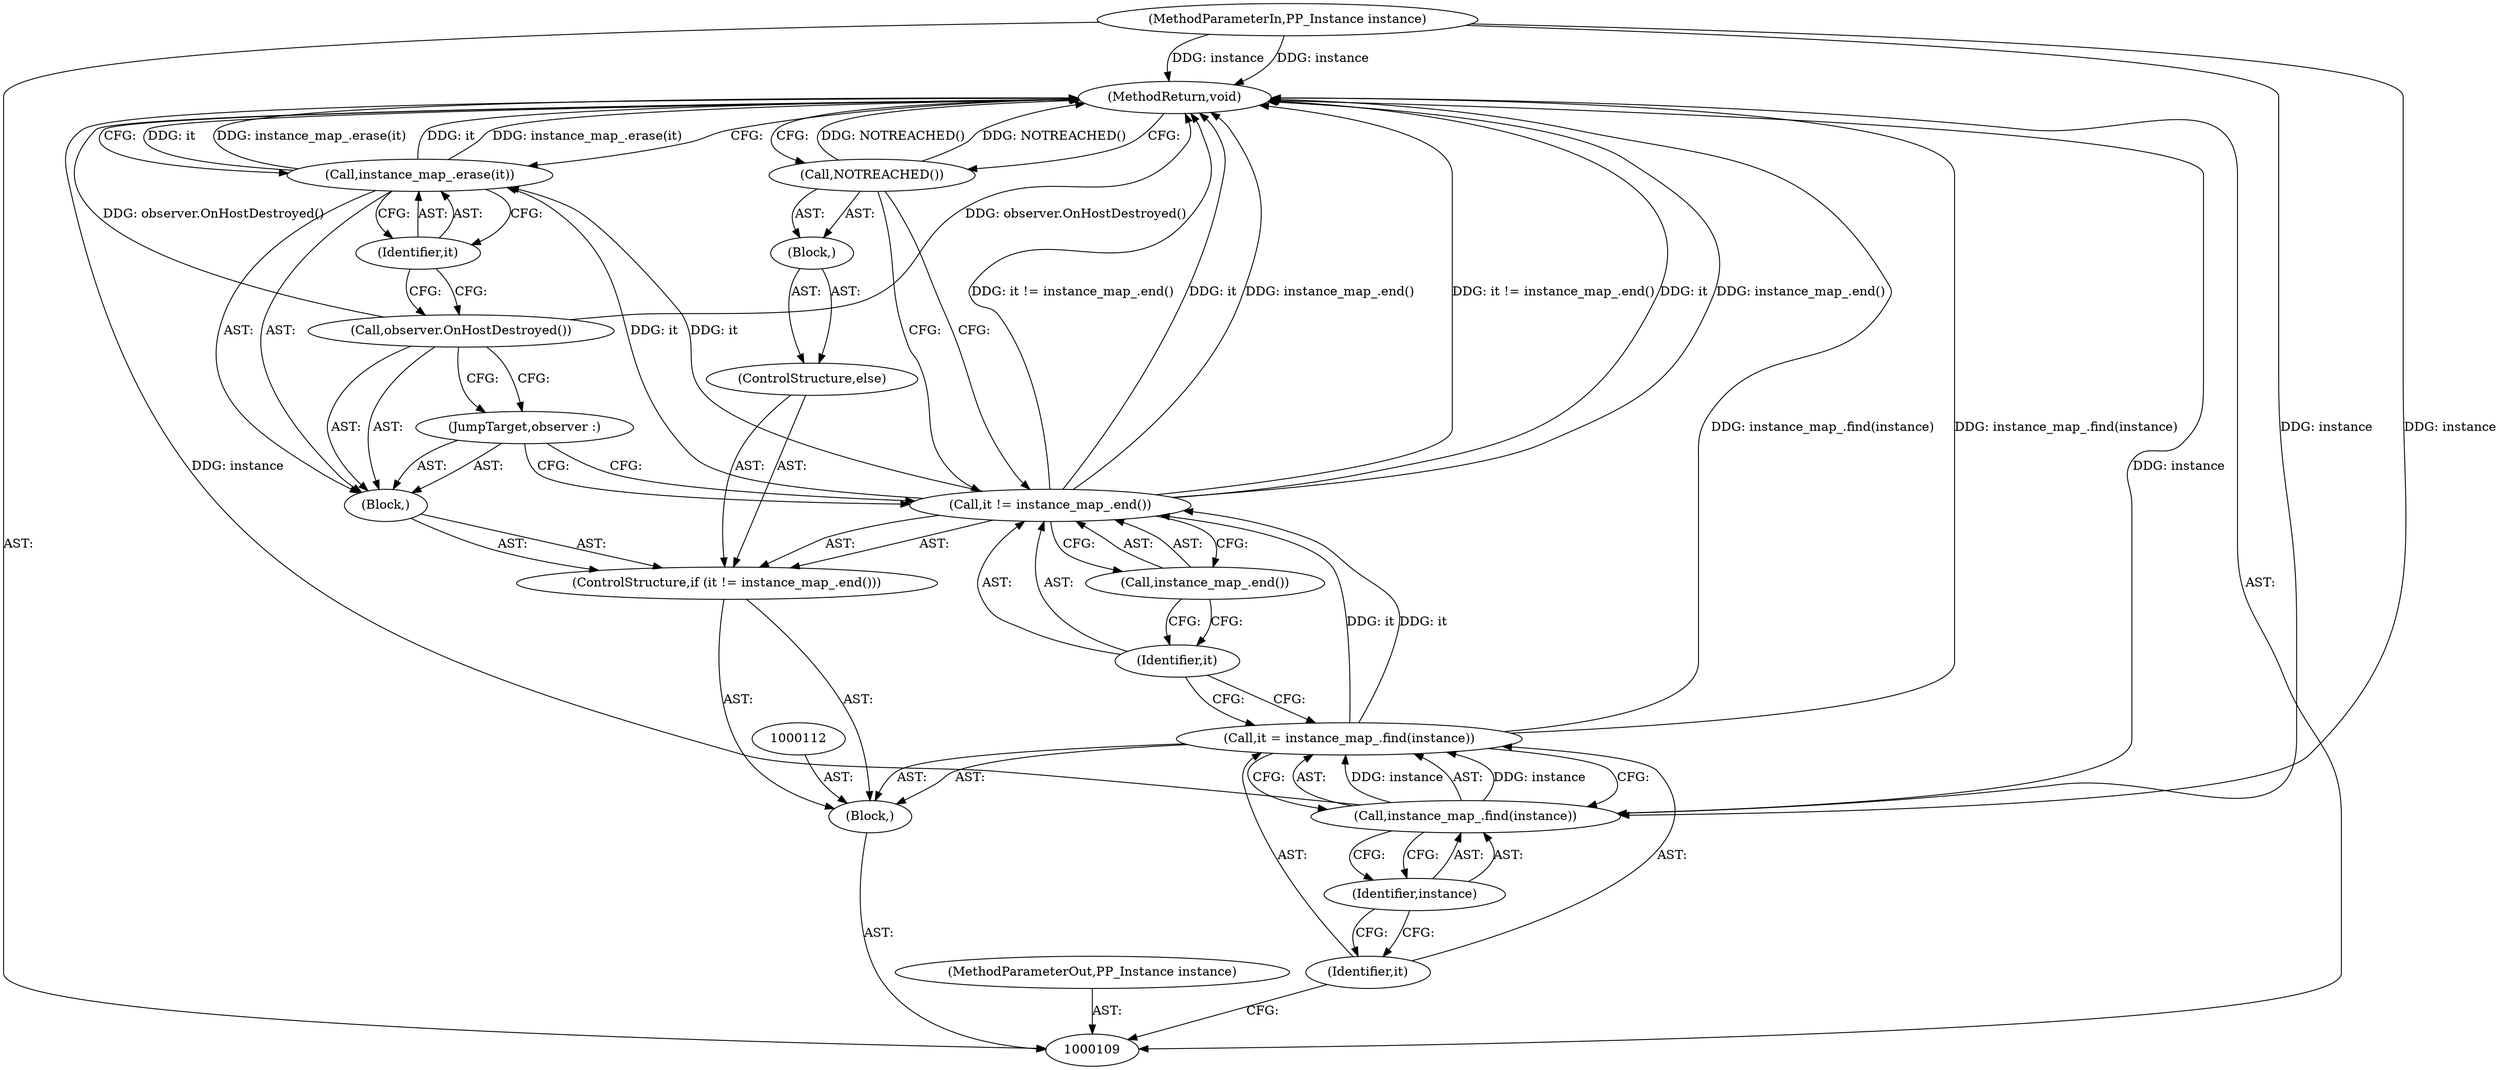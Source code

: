 digraph "0_Chrome_66b99f3fe60dce77f079cc9c07164f6a34dbea37_0" {
"1000129" [label="(MethodReturn,void)"];
"1000110" [label="(MethodParameterIn,PP_Instance instance)"];
"1000161" [label="(MethodParameterOut,PP_Instance instance)"];
"1000111" [label="(Block,)"];
"1000122" [label="(JumpTarget,observer :)"];
"1000123" [label="(Call,observer.OnHostDestroyed())"];
"1000125" [label="(Identifier,it)"];
"1000124" [label="(Call,instance_map_.erase(it))"];
"1000126" [label="(ControlStructure,else)"];
"1000127" [label="(Block,)"];
"1000128" [label="(Call,NOTREACHED())"];
"1000115" [label="(Call,instance_map_.find(instance))"];
"1000116" [label="(Identifier,instance)"];
"1000113" [label="(Call,it = instance_map_.find(instance))"];
"1000114" [label="(Identifier,it)"];
"1000120" [label="(Call,instance_map_.end())"];
"1000117" [label="(ControlStructure,if (it != instance_map_.end()))"];
"1000121" [label="(Block,)"];
"1000118" [label="(Call,it != instance_map_.end())"];
"1000119" [label="(Identifier,it)"];
"1000129" -> "1000109"  [label="AST: "];
"1000129" -> "1000124"  [label="CFG: "];
"1000129" -> "1000128"  [label="CFG: "];
"1000124" -> "1000129"  [label="DDG: it"];
"1000124" -> "1000129"  [label="DDG: instance_map_.erase(it)"];
"1000123" -> "1000129"  [label="DDG: observer.OnHostDestroyed()"];
"1000113" -> "1000129"  [label="DDG: instance_map_.find(instance)"];
"1000118" -> "1000129"  [label="DDG: it != instance_map_.end()"];
"1000118" -> "1000129"  [label="DDG: it"];
"1000118" -> "1000129"  [label="DDG: instance_map_.end()"];
"1000128" -> "1000129"  [label="DDG: NOTREACHED()"];
"1000115" -> "1000129"  [label="DDG: instance"];
"1000110" -> "1000129"  [label="DDG: instance"];
"1000110" -> "1000109"  [label="AST: "];
"1000110" -> "1000129"  [label="DDG: instance"];
"1000110" -> "1000115"  [label="DDG: instance"];
"1000161" -> "1000109"  [label="AST: "];
"1000111" -> "1000109"  [label="AST: "];
"1000112" -> "1000111"  [label="AST: "];
"1000113" -> "1000111"  [label="AST: "];
"1000117" -> "1000111"  [label="AST: "];
"1000122" -> "1000121"  [label="AST: "];
"1000122" -> "1000118"  [label="CFG: "];
"1000123" -> "1000122"  [label="CFG: "];
"1000123" -> "1000121"  [label="AST: "];
"1000123" -> "1000122"  [label="CFG: "];
"1000125" -> "1000123"  [label="CFG: "];
"1000123" -> "1000129"  [label="DDG: observer.OnHostDestroyed()"];
"1000125" -> "1000124"  [label="AST: "];
"1000125" -> "1000123"  [label="CFG: "];
"1000124" -> "1000125"  [label="CFG: "];
"1000124" -> "1000121"  [label="AST: "];
"1000124" -> "1000125"  [label="CFG: "];
"1000125" -> "1000124"  [label="AST: "];
"1000129" -> "1000124"  [label="CFG: "];
"1000124" -> "1000129"  [label="DDG: it"];
"1000124" -> "1000129"  [label="DDG: instance_map_.erase(it)"];
"1000118" -> "1000124"  [label="DDG: it"];
"1000126" -> "1000117"  [label="AST: "];
"1000127" -> "1000126"  [label="AST: "];
"1000127" -> "1000126"  [label="AST: "];
"1000128" -> "1000127"  [label="AST: "];
"1000128" -> "1000127"  [label="AST: "];
"1000128" -> "1000118"  [label="CFG: "];
"1000129" -> "1000128"  [label="CFG: "];
"1000128" -> "1000129"  [label="DDG: NOTREACHED()"];
"1000115" -> "1000113"  [label="AST: "];
"1000115" -> "1000116"  [label="CFG: "];
"1000116" -> "1000115"  [label="AST: "];
"1000113" -> "1000115"  [label="CFG: "];
"1000115" -> "1000129"  [label="DDG: instance"];
"1000115" -> "1000113"  [label="DDG: instance"];
"1000110" -> "1000115"  [label="DDG: instance"];
"1000116" -> "1000115"  [label="AST: "];
"1000116" -> "1000114"  [label="CFG: "];
"1000115" -> "1000116"  [label="CFG: "];
"1000113" -> "1000111"  [label="AST: "];
"1000113" -> "1000115"  [label="CFG: "];
"1000114" -> "1000113"  [label="AST: "];
"1000115" -> "1000113"  [label="AST: "];
"1000119" -> "1000113"  [label="CFG: "];
"1000113" -> "1000129"  [label="DDG: instance_map_.find(instance)"];
"1000115" -> "1000113"  [label="DDG: instance"];
"1000113" -> "1000118"  [label="DDG: it"];
"1000114" -> "1000113"  [label="AST: "];
"1000114" -> "1000109"  [label="CFG: "];
"1000116" -> "1000114"  [label="CFG: "];
"1000120" -> "1000118"  [label="AST: "];
"1000120" -> "1000119"  [label="CFG: "];
"1000118" -> "1000120"  [label="CFG: "];
"1000117" -> "1000111"  [label="AST: "];
"1000118" -> "1000117"  [label="AST: "];
"1000121" -> "1000117"  [label="AST: "];
"1000126" -> "1000117"  [label="AST: "];
"1000121" -> "1000117"  [label="AST: "];
"1000122" -> "1000121"  [label="AST: "];
"1000123" -> "1000121"  [label="AST: "];
"1000124" -> "1000121"  [label="AST: "];
"1000118" -> "1000117"  [label="AST: "];
"1000118" -> "1000120"  [label="CFG: "];
"1000119" -> "1000118"  [label="AST: "];
"1000120" -> "1000118"  [label="AST: "];
"1000122" -> "1000118"  [label="CFG: "];
"1000128" -> "1000118"  [label="CFG: "];
"1000118" -> "1000129"  [label="DDG: it != instance_map_.end()"];
"1000118" -> "1000129"  [label="DDG: it"];
"1000118" -> "1000129"  [label="DDG: instance_map_.end()"];
"1000113" -> "1000118"  [label="DDG: it"];
"1000118" -> "1000124"  [label="DDG: it"];
"1000119" -> "1000118"  [label="AST: "];
"1000119" -> "1000113"  [label="CFG: "];
"1000120" -> "1000119"  [label="CFG: "];
}
